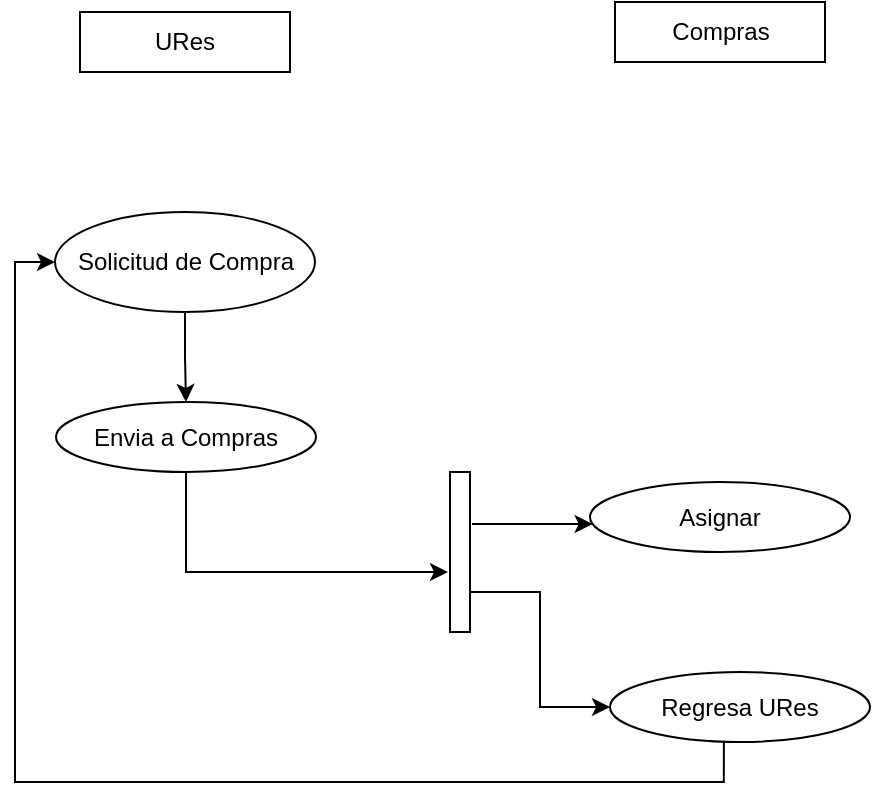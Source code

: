 <mxfile version="11.0.0" type="github"><diagram id="_S6pH7OQ6p_T5akiBH3L" name="Page-1"><mxGraphModel dx="946" dy="616" grid="1" gridSize="10" guides="1" tooltips="1" connect="1" arrows="1" fold="1" page="0" pageScale="1" pageWidth="827" pageHeight="1169" background="none" math="0" shadow="0"><root><mxCell id="0"/><mxCell id="1" parent="0"/><mxCell id="mSJX2_BKe7hOK7B647Np-3" style="edgeStyle=orthogonalEdgeStyle;rounded=0;orthogonalLoop=1;jettySize=auto;html=1;" parent="1" source="1vLEVkyflFCgF7UIFMLY-1" target="mSJX2_BKe7hOK7B647Np-2" edge="1"><mxGeometry relative="1" as="geometry"/></mxCell><object label="Solicitud de Compra" Cuso="SOLCOMP.x" TDoc="30" Tabla="TREQCOMP" DContab="" xDContab="CNTA     TMOV    URes   Etiqx   Unids   UMed&#10;82200       0            x           x         x           x" Reglas="1. Debe estar en los primeros 10 dias del mes, (excepto registros TRSOLCUSU)" Ruta="Solicitud de Compra" id="1vLEVkyflFCgF7UIFMLY-1"><mxCell style="ellipse;whiteSpace=wrap;html=1;" parent="1" vertex="1"><mxGeometry x="32.5" y="110" width="130" height="50" as="geometry"/></mxCell></object><object label="URes" Rol="9100" id="jJlMNdfdE9VUrVzo2Z3c-5"><mxCell style="rounded=0;whiteSpace=wrap;html=1;" parent="1" vertex="1"><mxGeometry x="45" y="10" width="105" height="30" as="geometry"/></mxCell></object><mxCell id="6E4U1qlqD5wn5JsQJvs1-4" style="edgeStyle=orthogonalEdgeStyle;rounded=0;orthogonalLoop=1;jettySize=auto;html=1;entryX=-0.1;entryY=0.625;entryDx=0;entryDy=0;entryPerimeter=0;exitX=0.5;exitY=1;exitDx=0;exitDy=0;" edge="1" parent="1" source="mSJX2_BKe7hOK7B647Np-2" target="6E4U1qlqD5wn5JsQJvs1-1"><mxGeometry relative="1" as="geometry"/></mxCell><object label="Envia a Compras" Cuso="SOLCOMP.avFase" Ruta="Solicitud de Compra - Detalle - Enviar a Compras" Fase="0" id="mSJX2_BKe7hOK7B647Np-2"><mxCell style="ellipse;whiteSpace=wrap;html=1;" parent="1" vertex="1"><mxGeometry x="33" y="205" width="130" height="35" as="geometry"/></mxCell></object><mxCell id="6E4U1qlqD5wn5JsQJvs1-8" style="edgeStyle=orthogonalEdgeStyle;rounded=0;orthogonalLoop=1;jettySize=auto;html=1;entryX=0;entryY=0.5;entryDx=0;entryDy=0;" edge="1" parent="1" source="6E4U1qlqD5wn5JsQJvs1-1" target="6E4U1qlqD5wn5JsQJvs1-6"><mxGeometry relative="1" as="geometry"><Array as="points"><mxPoint x="275" y="300"/><mxPoint x="275" y="358"/></Array></mxGeometry></mxCell><mxCell id="6E4U1qlqD5wn5JsQJvs1-10" style="edgeStyle=orthogonalEdgeStyle;rounded=0;orthogonalLoop=1;jettySize=auto;html=1;exitX=1.1;exitY=0.325;exitDx=0;exitDy=0;exitPerimeter=0;" edge="1" parent="1" source="6E4U1qlqD5wn5JsQJvs1-1" target="6E4U1qlqD5wn5JsQJvs1-5"><mxGeometry relative="1" as="geometry"><Array as="points"><mxPoint x="390" y="266"/><mxPoint x="390" y="266"/></Array></mxGeometry></mxCell><mxCell id="6E4U1qlqD5wn5JsQJvs1-1" value="" style="html=1;points=[];perimeter=orthogonalPerimeter;" vertex="1" parent="1"><mxGeometry x="230" y="240" width="10" height="80" as="geometry"/></mxCell><object label="Asignar" Cuso="SOLCOMP.avFase" Ruta="Solicitud de Compra - Detalle - Enviar a Compras" id="6E4U1qlqD5wn5JsQJvs1-5"><mxCell style="ellipse;whiteSpace=wrap;html=1;" vertex="1" parent="1"><mxGeometry x="300" y="245" width="130" height="35" as="geometry"/></mxCell></object><mxCell id="6E4U1qlqD5wn5JsQJvs1-9" style="edgeStyle=orthogonalEdgeStyle;rounded=0;orthogonalLoop=1;jettySize=auto;html=1;entryX=0;entryY=0.5;entryDx=0;entryDy=0;exitX=0.438;exitY=1;exitDx=0;exitDy=0;exitPerimeter=0;" edge="1" parent="1" source="6E4U1qlqD5wn5JsQJvs1-6" target="1vLEVkyflFCgF7UIFMLY-1"><mxGeometry relative="1" as="geometry"/></mxCell><object label="Regresa URes" Cuso="SOLCOMP.avFase" Ruta="Solicitud de Compra - Detalle - Enviar a Compras" id="6E4U1qlqD5wn5JsQJvs1-6"><mxCell style="ellipse;whiteSpace=wrap;html=1;" vertex="1" parent="1"><mxGeometry x="310" y="340" width="130" height="35" as="geometry"/></mxCell></object><object label="Compras" Rol="100" id="6E4U1qlqD5wn5JsQJvs1-7"><mxCell style="rounded=0;whiteSpace=wrap;html=1;" vertex="1" parent="1"><mxGeometry x="312.5" y="5" width="105" height="30" as="geometry"/></mxCell></object></root></mxGraphModel></diagram></mxfile>